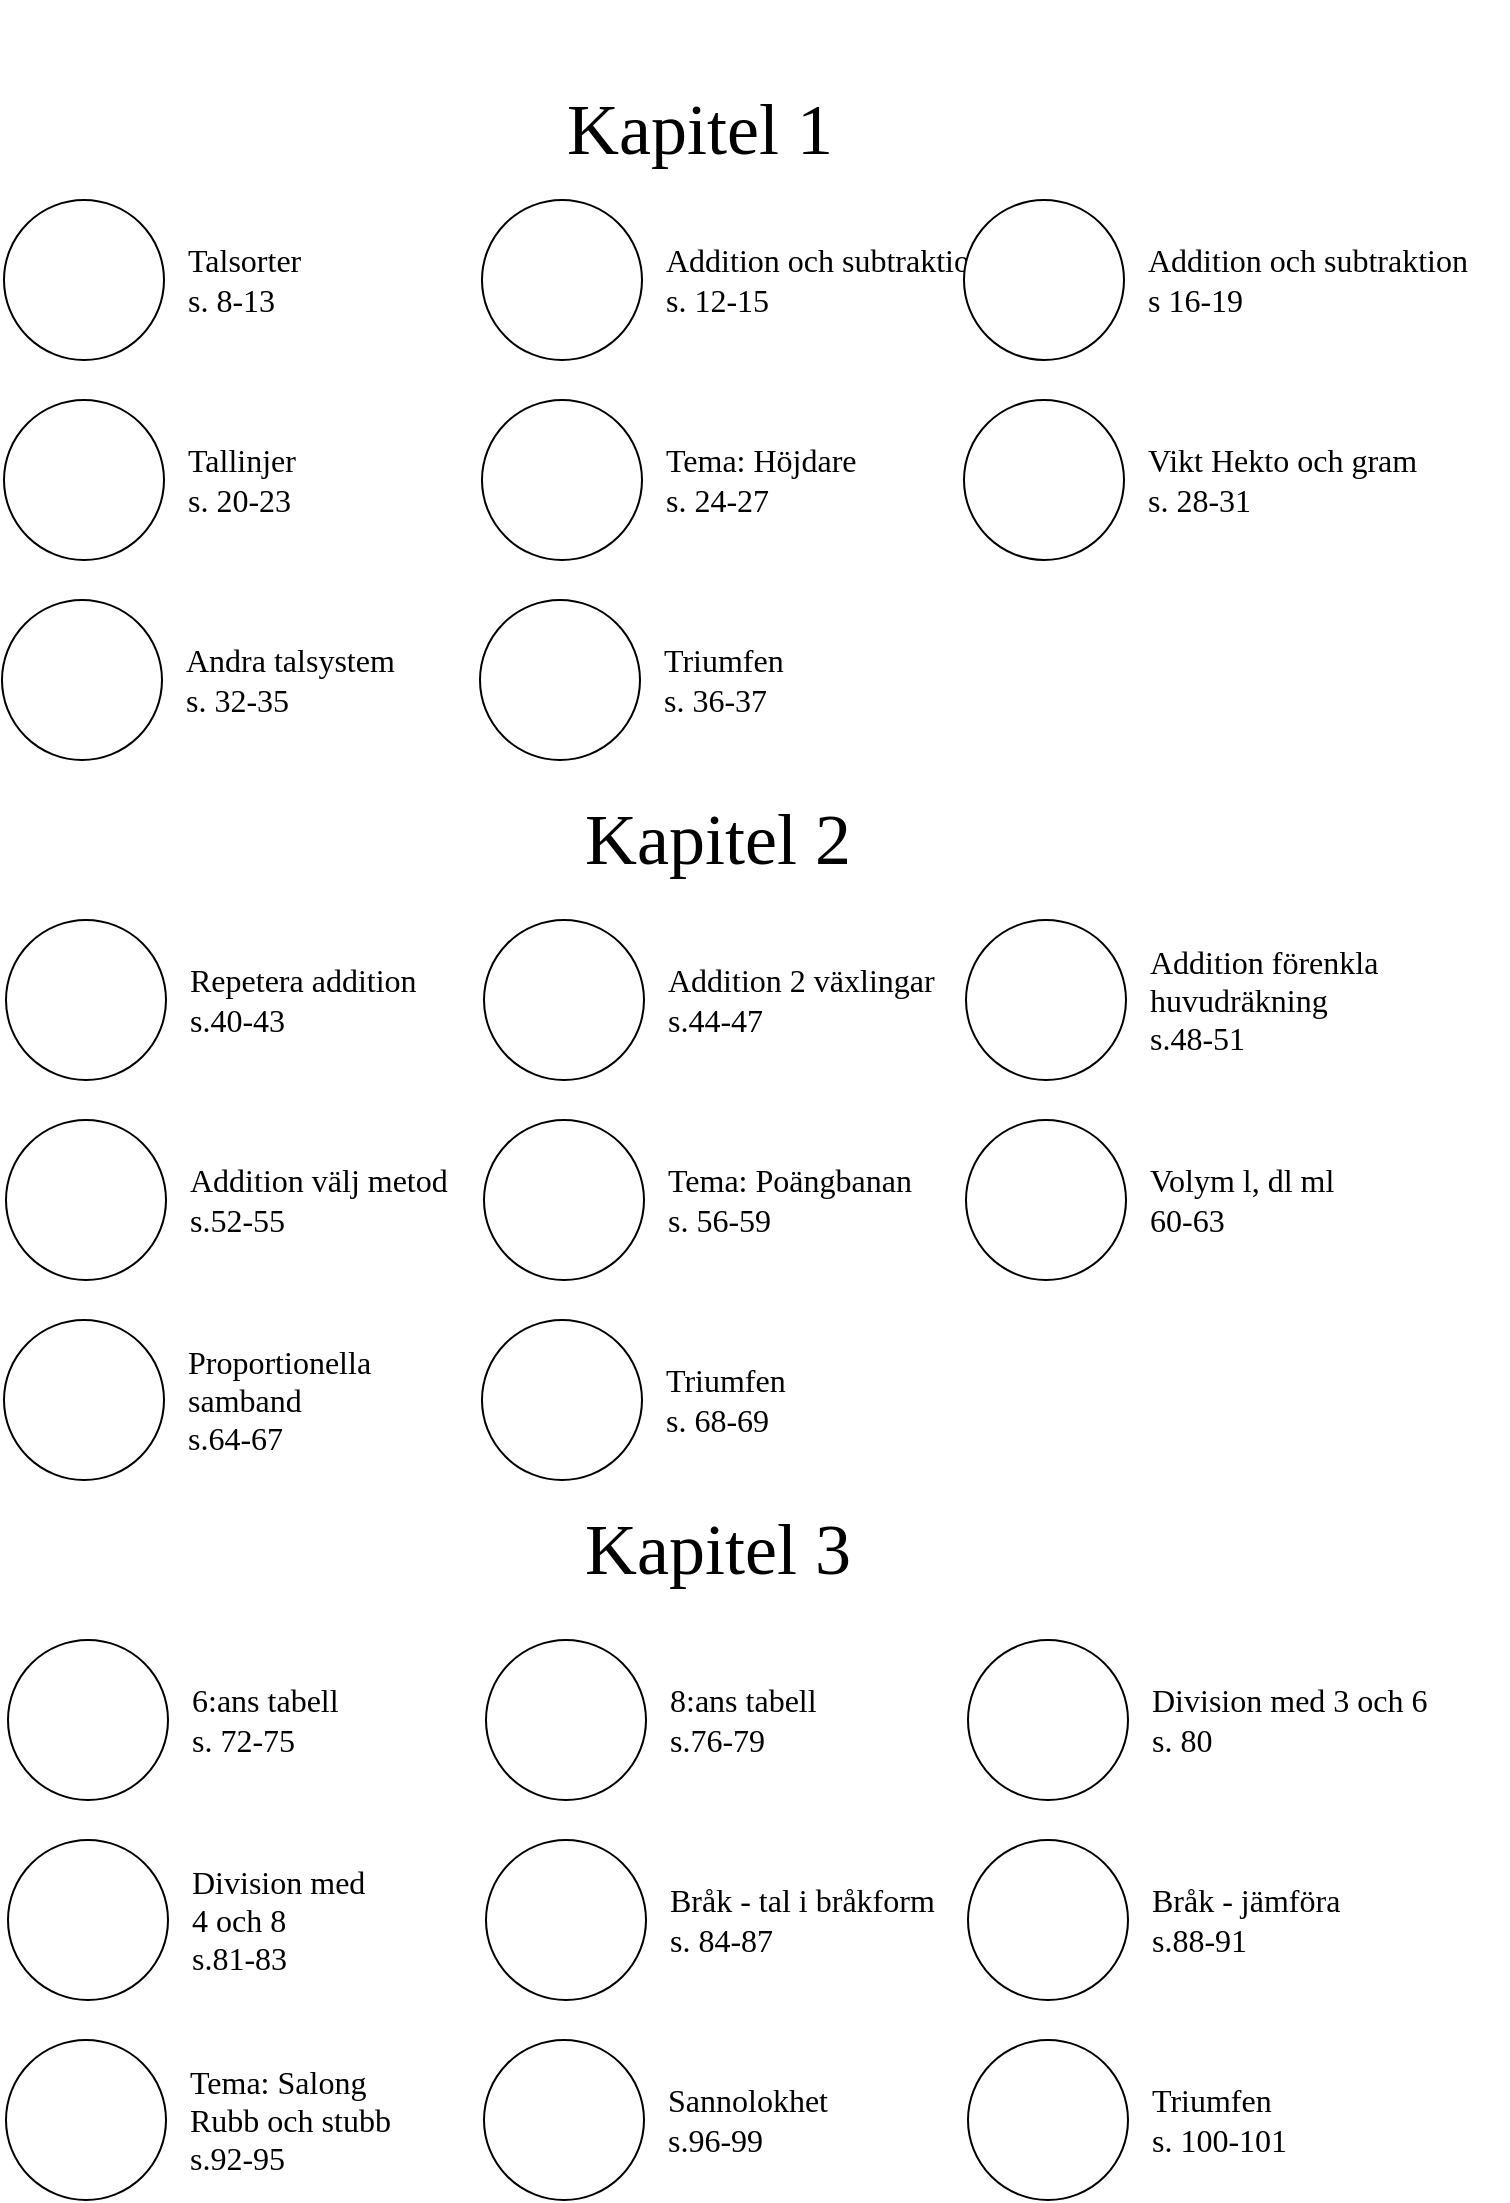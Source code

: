 <mxfile version="24.7.8">
  <diagram name="Page-1" id="kx8JvavBEpA-MAw8KZ7Q">
    <mxGraphModel dx="1306" dy="678" grid="1" gridSize="10" guides="1" tooltips="1" connect="1" arrows="1" fold="1" page="1" pageScale="1" pageWidth="827" pageHeight="1169" math="0" shadow="0">
      <root>
        <mxCell id="0" />
        <mxCell id="1" parent="0" />
        <mxCell id="UaWA75HkZml6zCzLFoGM-1" value="" style="ellipse;whiteSpace=wrap;html=1;aspect=fixed;" vertex="1" parent="1">
          <mxGeometry x="40" y="120" width="80" height="80" as="geometry" />
        </mxCell>
        <mxCell id="UaWA75HkZml6zCzLFoGM-2" value="&lt;font style=&quot;font-size: 36px;&quot; face=&quot;Comic Sans MS&quot;&gt;Kapitel 1&amp;nbsp;&amp;nbsp;&lt;/font&gt;" style="text;html=1;align=center;verticalAlign=middle;whiteSpace=wrap;rounded=0;" vertex="1" parent="1">
          <mxGeometry x="252" y="20" width="290" height="130" as="geometry" />
        </mxCell>
        <mxCell id="UaWA75HkZml6zCzLFoGM-3" value="&lt;font face=&quot;Comic Sans MS&quot; style=&quot;font-size: 16px;&quot;&gt;Talsorter &lt;br&gt;s. 8-13&lt;/font&gt;" style="text;html=1;align=left;verticalAlign=middle;whiteSpace=wrap;rounded=0;" vertex="1" parent="1">
          <mxGeometry x="130" y="145" width="180" height="30" as="geometry" />
        </mxCell>
        <mxCell id="UaWA75HkZml6zCzLFoGM-4" value="" style="ellipse;whiteSpace=wrap;html=1;aspect=fixed;" vertex="1" parent="1">
          <mxGeometry x="279" y="120" width="80" height="80" as="geometry" />
        </mxCell>
        <mxCell id="UaWA75HkZml6zCzLFoGM-5" value="&lt;font face=&quot;Comic Sans MS&quot; style=&quot;font-size: 16px;&quot;&gt;Addition och subtraktion&amp;nbsp;&lt;br&gt;s. 12-15&lt;/font&gt;" style="text;html=1;align=left;verticalAlign=middle;whiteSpace=wrap;rounded=0;" vertex="1" parent="1">
          <mxGeometry x="369" y="145" width="180" height="30" as="geometry" />
        </mxCell>
        <mxCell id="UaWA75HkZml6zCzLFoGM-6" value="" style="ellipse;whiteSpace=wrap;html=1;aspect=fixed;" vertex="1" parent="1">
          <mxGeometry x="520" y="120" width="80" height="80" as="geometry" />
        </mxCell>
        <mxCell id="UaWA75HkZml6zCzLFoGM-7" value="&lt;font face=&quot;Comic Sans MS&quot; style=&quot;font-size: 16px;&quot;&gt;Addition och subtraktion &lt;br&gt;s 16-19&lt;/font&gt;" style="text;html=1;align=left;verticalAlign=middle;whiteSpace=wrap;rounded=0;" vertex="1" parent="1">
          <mxGeometry x="610" y="145" width="180" height="30" as="geometry" />
        </mxCell>
        <mxCell id="UaWA75HkZml6zCzLFoGM-8" value="" style="ellipse;whiteSpace=wrap;html=1;aspect=fixed;" vertex="1" parent="1">
          <mxGeometry x="40" y="220" width="80" height="80" as="geometry" />
        </mxCell>
        <mxCell id="UaWA75HkZml6zCzLFoGM-9" value="&lt;font face=&quot;Comic Sans MS&quot;&gt;&lt;span style=&quot;font-size: 16px;&quot;&gt;Tallinjer&lt;br&gt;s. 20-23&lt;/span&gt;&lt;/font&gt;" style="text;html=1;align=left;verticalAlign=middle;whiteSpace=wrap;rounded=0;" vertex="1" parent="1">
          <mxGeometry x="130" y="245" width="180" height="30" as="geometry" />
        </mxCell>
        <mxCell id="UaWA75HkZml6zCzLFoGM-10" value="" style="ellipse;whiteSpace=wrap;html=1;aspect=fixed;" vertex="1" parent="1">
          <mxGeometry x="279" y="220" width="80" height="80" as="geometry" />
        </mxCell>
        <mxCell id="UaWA75HkZml6zCzLFoGM-11" value="&lt;font face=&quot;Comic Sans MS&quot;&gt;&lt;span style=&quot;font-size: 16px;&quot;&gt;Tema: Höjdare&lt;br&gt;s. 24-27&lt;/span&gt;&lt;/font&gt;" style="text;html=1;align=left;verticalAlign=middle;whiteSpace=wrap;rounded=0;" vertex="1" parent="1">
          <mxGeometry x="369" y="245" width="180" height="30" as="geometry" />
        </mxCell>
        <mxCell id="UaWA75HkZml6zCzLFoGM-12" value="" style="ellipse;whiteSpace=wrap;html=1;aspect=fixed;" vertex="1" parent="1">
          <mxGeometry x="520" y="220" width="80" height="80" as="geometry" />
        </mxCell>
        <mxCell id="UaWA75HkZml6zCzLFoGM-13" value="&lt;font face=&quot;Comic Sans MS&quot;&gt;&lt;span style=&quot;font-size: 16px;&quot;&gt;Vikt Hekto och gram&lt;br&gt;s. 28-31&lt;/span&gt;&lt;/font&gt;" style="text;html=1;align=left;verticalAlign=middle;whiteSpace=wrap;rounded=0;" vertex="1" parent="1">
          <mxGeometry x="610" y="245" width="180" height="30" as="geometry" />
        </mxCell>
        <mxCell id="UaWA75HkZml6zCzLFoGM-14" value="" style="ellipse;whiteSpace=wrap;html=1;aspect=fixed;" vertex="1" parent="1">
          <mxGeometry x="39" y="320" width="80" height="80" as="geometry" />
        </mxCell>
        <mxCell id="UaWA75HkZml6zCzLFoGM-15" value="&lt;font face=&quot;Comic Sans MS&quot; style=&quot;font-size: 16px;&quot;&gt;Andra talsystem&lt;br&gt;s. 32-35&lt;/font&gt;" style="text;html=1;align=left;verticalAlign=middle;whiteSpace=wrap;rounded=0;" vertex="1" parent="1">
          <mxGeometry x="129" y="345" width="180" height="30" as="geometry" />
        </mxCell>
        <mxCell id="UaWA75HkZml6zCzLFoGM-16" value="" style="ellipse;whiteSpace=wrap;html=1;aspect=fixed;" vertex="1" parent="1">
          <mxGeometry x="278" y="320" width="80" height="80" as="geometry" />
        </mxCell>
        <mxCell id="UaWA75HkZml6zCzLFoGM-17" value="&lt;font face=&quot;Comic Sans MS&quot;&gt;&lt;span style=&quot;font-size: 16px;&quot;&gt;Triumfen&lt;br&gt;s. 36-37&lt;/span&gt;&lt;/font&gt;" style="text;html=1;align=left;verticalAlign=middle;whiteSpace=wrap;rounded=0;" vertex="1" parent="1">
          <mxGeometry x="368" y="345" width="180" height="30" as="geometry" />
        </mxCell>
        <mxCell id="UaWA75HkZml6zCzLFoGM-20" value="" style="ellipse;whiteSpace=wrap;html=1;aspect=fixed;" vertex="1" parent="1">
          <mxGeometry x="41" y="480" width="80" height="80" as="geometry" />
        </mxCell>
        <mxCell id="UaWA75HkZml6zCzLFoGM-21" value="&lt;font style=&quot;font-size: 36px;&quot; face=&quot;Comic Sans MS&quot;&gt;Kapitel 2&lt;/font&gt;" style="text;html=1;align=center;verticalAlign=middle;whiteSpace=wrap;rounded=0;" vertex="1" parent="1">
          <mxGeometry x="252" y="375" width="290" height="130" as="geometry" />
        </mxCell>
        <mxCell id="UaWA75HkZml6zCzLFoGM-22" value="&lt;font face=&quot;Comic Sans MS&quot;&gt;&lt;span style=&quot;font-size: 16px;&quot;&gt;Repetera addition&amp;nbsp;&lt;br&gt;s.40-43&lt;/span&gt;&lt;/font&gt;" style="text;html=1;align=left;verticalAlign=middle;whiteSpace=wrap;rounded=0;" vertex="1" parent="1">
          <mxGeometry x="131" y="505" width="180" height="30" as="geometry" />
        </mxCell>
        <mxCell id="UaWA75HkZml6zCzLFoGM-23" value="" style="ellipse;whiteSpace=wrap;html=1;aspect=fixed;" vertex="1" parent="1">
          <mxGeometry x="280" y="480" width="80" height="80" as="geometry" />
        </mxCell>
        <mxCell id="UaWA75HkZml6zCzLFoGM-24" value="&lt;font face=&quot;Comic Sans MS&quot;&gt;&lt;span style=&quot;font-size: 16px;&quot;&gt;Addition 2 växlingar&lt;br&gt;s.44-47&lt;/span&gt;&lt;/font&gt;" style="text;html=1;align=left;verticalAlign=middle;whiteSpace=wrap;rounded=0;" vertex="1" parent="1">
          <mxGeometry x="370" y="505" width="180" height="30" as="geometry" />
        </mxCell>
        <mxCell id="UaWA75HkZml6zCzLFoGM-25" value="" style="ellipse;whiteSpace=wrap;html=1;aspect=fixed;" vertex="1" parent="1">
          <mxGeometry x="521" y="480" width="80" height="80" as="geometry" />
        </mxCell>
        <mxCell id="UaWA75HkZml6zCzLFoGM-26" value="&lt;font face=&quot;Comic Sans MS&quot;&gt;&lt;span style=&quot;font-size: 16px;&quot;&gt;Addition förenkla huvudräkning&lt;br&gt;s.48-51&lt;/span&gt;&lt;/font&gt;" style="text;html=1;align=left;verticalAlign=middle;whiteSpace=wrap;rounded=0;" vertex="1" parent="1">
          <mxGeometry x="611" y="505" width="180" height="30" as="geometry" />
        </mxCell>
        <mxCell id="UaWA75HkZml6zCzLFoGM-27" value="" style="ellipse;whiteSpace=wrap;html=1;aspect=fixed;" vertex="1" parent="1">
          <mxGeometry x="41" y="580" width="80" height="80" as="geometry" />
        </mxCell>
        <mxCell id="UaWA75HkZml6zCzLFoGM-28" value="&lt;font face=&quot;Comic Sans MS&quot;&gt;&lt;span style=&quot;font-size: 16px;&quot;&gt;Addition välj metod&lt;br&gt;s.52-55&lt;/span&gt;&lt;/font&gt;" style="text;html=1;align=left;verticalAlign=middle;whiteSpace=wrap;rounded=0;" vertex="1" parent="1">
          <mxGeometry x="131" y="605" width="180" height="30" as="geometry" />
        </mxCell>
        <mxCell id="UaWA75HkZml6zCzLFoGM-29" value="" style="ellipse;whiteSpace=wrap;html=1;aspect=fixed;" vertex="1" parent="1">
          <mxGeometry x="280" y="580" width="80" height="80" as="geometry" />
        </mxCell>
        <mxCell id="UaWA75HkZml6zCzLFoGM-30" value="&lt;font face=&quot;Comic Sans MS&quot;&gt;&lt;span style=&quot;font-size: 16px;&quot;&gt;Tema: Poängbanan&lt;br&gt;s. 56-59&lt;/span&gt;&lt;/font&gt;" style="text;html=1;align=left;verticalAlign=middle;whiteSpace=wrap;rounded=0;" vertex="1" parent="1">
          <mxGeometry x="370" y="605" width="180" height="30" as="geometry" />
        </mxCell>
        <mxCell id="UaWA75HkZml6zCzLFoGM-31" value="" style="ellipse;whiteSpace=wrap;html=1;aspect=fixed;" vertex="1" parent="1">
          <mxGeometry x="521" y="580" width="80" height="80" as="geometry" />
        </mxCell>
        <mxCell id="UaWA75HkZml6zCzLFoGM-32" value="&lt;font face=&quot;Comic Sans MS&quot;&gt;&lt;span style=&quot;font-size: 16px;&quot;&gt;Volym l, dl ml&lt;br&gt;60-63&lt;/span&gt;&lt;/font&gt;" style="text;html=1;align=left;verticalAlign=middle;whiteSpace=wrap;rounded=0;" vertex="1" parent="1">
          <mxGeometry x="611" y="605" width="180" height="30" as="geometry" />
        </mxCell>
        <mxCell id="UaWA75HkZml6zCzLFoGM-33" value="" style="ellipse;whiteSpace=wrap;html=1;aspect=fixed;" vertex="1" parent="1">
          <mxGeometry x="40" y="680" width="80" height="80" as="geometry" />
        </mxCell>
        <mxCell id="UaWA75HkZml6zCzLFoGM-34" value="&lt;font face=&quot;Comic Sans MS&quot;&gt;&lt;span style=&quot;font-size: 16px;&quot;&gt;Proportionella &lt;br&gt;samband&lt;br&gt;s.64-67&lt;/span&gt;&lt;/font&gt;" style="text;html=1;align=left;verticalAlign=middle;whiteSpace=wrap;rounded=0;" vertex="1" parent="1">
          <mxGeometry x="130" y="705" width="180" height="30" as="geometry" />
        </mxCell>
        <mxCell id="UaWA75HkZml6zCzLFoGM-35" value="" style="ellipse;whiteSpace=wrap;html=1;aspect=fixed;" vertex="1" parent="1">
          <mxGeometry x="279" y="680" width="80" height="80" as="geometry" />
        </mxCell>
        <mxCell id="UaWA75HkZml6zCzLFoGM-36" value="&lt;font face=&quot;Comic Sans MS&quot;&gt;&lt;span style=&quot;font-size: 16px;&quot;&gt;Triumfen&lt;br&gt;s. 68-69&lt;/span&gt;&lt;/font&gt;" style="text;html=1;align=left;verticalAlign=middle;whiteSpace=wrap;rounded=0;" vertex="1" parent="1">
          <mxGeometry x="369" y="705" width="180" height="30" as="geometry" />
        </mxCell>
        <mxCell id="UaWA75HkZml6zCzLFoGM-37" value="" style="ellipse;whiteSpace=wrap;html=1;aspect=fixed;" vertex="1" parent="1">
          <mxGeometry x="42" y="840" width="80" height="80" as="geometry" />
        </mxCell>
        <mxCell id="UaWA75HkZml6zCzLFoGM-38" value="&lt;font style=&quot;font-size: 36px;&quot; face=&quot;Comic Sans MS&quot;&gt;Kapitel 3&lt;/font&gt;" style="text;html=1;align=center;verticalAlign=middle;whiteSpace=wrap;rounded=0;" vertex="1" parent="1">
          <mxGeometry x="252" y="730" width="290" height="130" as="geometry" />
        </mxCell>
        <mxCell id="UaWA75HkZml6zCzLFoGM-39" value="&lt;font face=&quot;Comic Sans MS&quot;&gt;&lt;span style=&quot;font-size: 16px;&quot;&gt;6:ans tabell&lt;br&gt;s. 72-75&lt;/span&gt;&lt;/font&gt;" style="text;html=1;align=left;verticalAlign=middle;whiteSpace=wrap;rounded=0;" vertex="1" parent="1">
          <mxGeometry x="132" y="865" width="180" height="30" as="geometry" />
        </mxCell>
        <mxCell id="UaWA75HkZml6zCzLFoGM-40" value="" style="ellipse;whiteSpace=wrap;html=1;aspect=fixed;" vertex="1" parent="1">
          <mxGeometry x="281" y="840" width="80" height="80" as="geometry" />
        </mxCell>
        <mxCell id="UaWA75HkZml6zCzLFoGM-41" value="&lt;font face=&quot;Comic Sans MS&quot;&gt;&lt;span style=&quot;font-size: 16px;&quot;&gt;8:ans tabell&lt;br&gt;s.76-79&lt;/span&gt;&lt;/font&gt;" style="text;html=1;align=left;verticalAlign=middle;whiteSpace=wrap;rounded=0;" vertex="1" parent="1">
          <mxGeometry x="371" y="865" width="180" height="30" as="geometry" />
        </mxCell>
        <mxCell id="UaWA75HkZml6zCzLFoGM-42" value="" style="ellipse;whiteSpace=wrap;html=1;aspect=fixed;" vertex="1" parent="1">
          <mxGeometry x="522" y="840" width="80" height="80" as="geometry" />
        </mxCell>
        <mxCell id="UaWA75HkZml6zCzLFoGM-43" value="&lt;font face=&quot;Comic Sans MS&quot;&gt;&lt;span style=&quot;font-size: 16px;&quot;&gt;Division med 3 och 6&lt;br&gt;s. 80&lt;/span&gt;&lt;/font&gt;" style="text;html=1;align=left;verticalAlign=middle;whiteSpace=wrap;rounded=0;" vertex="1" parent="1">
          <mxGeometry x="612" y="865" width="180" height="30" as="geometry" />
        </mxCell>
        <mxCell id="UaWA75HkZml6zCzLFoGM-44" value="" style="ellipse;whiteSpace=wrap;html=1;aspect=fixed;" vertex="1" parent="1">
          <mxGeometry x="42" y="940" width="80" height="80" as="geometry" />
        </mxCell>
        <mxCell id="UaWA75HkZml6zCzLFoGM-45" value="&lt;font face=&quot;Comic Sans MS&quot;&gt;&lt;span style=&quot;font-size: 16px;&quot;&gt;Division med &lt;br&gt;4 och 8&lt;br&gt;s.81-83&lt;/span&gt;&lt;/font&gt;" style="text;html=1;align=left;verticalAlign=middle;whiteSpace=wrap;rounded=0;" vertex="1" parent="1">
          <mxGeometry x="132" y="965" width="180" height="30" as="geometry" />
        </mxCell>
        <mxCell id="UaWA75HkZml6zCzLFoGM-46" value="" style="ellipse;whiteSpace=wrap;html=1;aspect=fixed;" vertex="1" parent="1">
          <mxGeometry x="281" y="940" width="80" height="80" as="geometry" />
        </mxCell>
        <mxCell id="UaWA75HkZml6zCzLFoGM-47" value="&lt;font face=&quot;Comic Sans MS&quot;&gt;&lt;span style=&quot;font-size: 16px;&quot;&gt;Bråk - tal i bråkform&lt;br&gt;s. 84-87&lt;/span&gt;&lt;/font&gt;" style="text;html=1;align=left;verticalAlign=middle;whiteSpace=wrap;rounded=0;" vertex="1" parent="1">
          <mxGeometry x="371" y="965" width="180" height="30" as="geometry" />
        </mxCell>
        <mxCell id="UaWA75HkZml6zCzLFoGM-48" value="" style="ellipse;whiteSpace=wrap;html=1;aspect=fixed;" vertex="1" parent="1">
          <mxGeometry x="522" y="940" width="80" height="80" as="geometry" />
        </mxCell>
        <mxCell id="UaWA75HkZml6zCzLFoGM-49" value="&lt;font face=&quot;Comic Sans MS&quot;&gt;&lt;span style=&quot;font-size: 16px;&quot;&gt;Bråk - jämföra&lt;br&gt;s.88-91&lt;/span&gt;&lt;/font&gt;" style="text;html=1;align=left;verticalAlign=middle;whiteSpace=wrap;rounded=0;" vertex="1" parent="1">
          <mxGeometry x="612" y="965" width="180" height="30" as="geometry" />
        </mxCell>
        <mxCell id="UaWA75HkZml6zCzLFoGM-50" value="" style="ellipse;whiteSpace=wrap;html=1;aspect=fixed;" vertex="1" parent="1">
          <mxGeometry x="41" y="1040" width="80" height="80" as="geometry" />
        </mxCell>
        <mxCell id="UaWA75HkZml6zCzLFoGM-51" value="&lt;font face=&quot;Comic Sans MS&quot;&gt;&lt;span style=&quot;font-size: 16px;&quot;&gt;Tema: Salong&amp;nbsp;&lt;br&gt;Rubb och stubb&lt;br&gt;s.92-95&lt;/span&gt;&lt;/font&gt;" style="text;html=1;align=left;verticalAlign=middle;whiteSpace=wrap;rounded=0;" vertex="1" parent="1">
          <mxGeometry x="131" y="1065" width="180" height="30" as="geometry" />
        </mxCell>
        <mxCell id="UaWA75HkZml6zCzLFoGM-52" value="" style="ellipse;whiteSpace=wrap;html=1;aspect=fixed;" vertex="1" parent="1">
          <mxGeometry x="280" y="1040" width="80" height="80" as="geometry" />
        </mxCell>
        <mxCell id="UaWA75HkZml6zCzLFoGM-53" value="&lt;font face=&quot;Comic Sans MS&quot;&gt;&lt;span style=&quot;font-size: 16px;&quot;&gt;Sannolokhet&lt;br&gt;s.96-99&lt;/span&gt;&lt;/font&gt;" style="text;html=1;align=left;verticalAlign=middle;whiteSpace=wrap;rounded=0;" vertex="1" parent="1">
          <mxGeometry x="370" y="1065" width="180" height="30" as="geometry" />
        </mxCell>
        <mxCell id="UaWA75HkZml6zCzLFoGM-54" value="" style="ellipse;whiteSpace=wrap;html=1;aspect=fixed;" vertex="1" parent="1">
          <mxGeometry x="522" y="1040" width="80" height="80" as="geometry" />
        </mxCell>
        <mxCell id="UaWA75HkZml6zCzLFoGM-55" value="&lt;font face=&quot;Comic Sans MS&quot;&gt;&lt;span style=&quot;font-size: 16px;&quot;&gt;Triumfen&lt;br&gt;s. 100-101&lt;/span&gt;&lt;/font&gt;" style="text;html=1;align=left;verticalAlign=middle;whiteSpace=wrap;rounded=0;" vertex="1" parent="1">
          <mxGeometry x="612" y="1065" width="180" height="30" as="geometry" />
        </mxCell>
      </root>
    </mxGraphModel>
  </diagram>
</mxfile>

